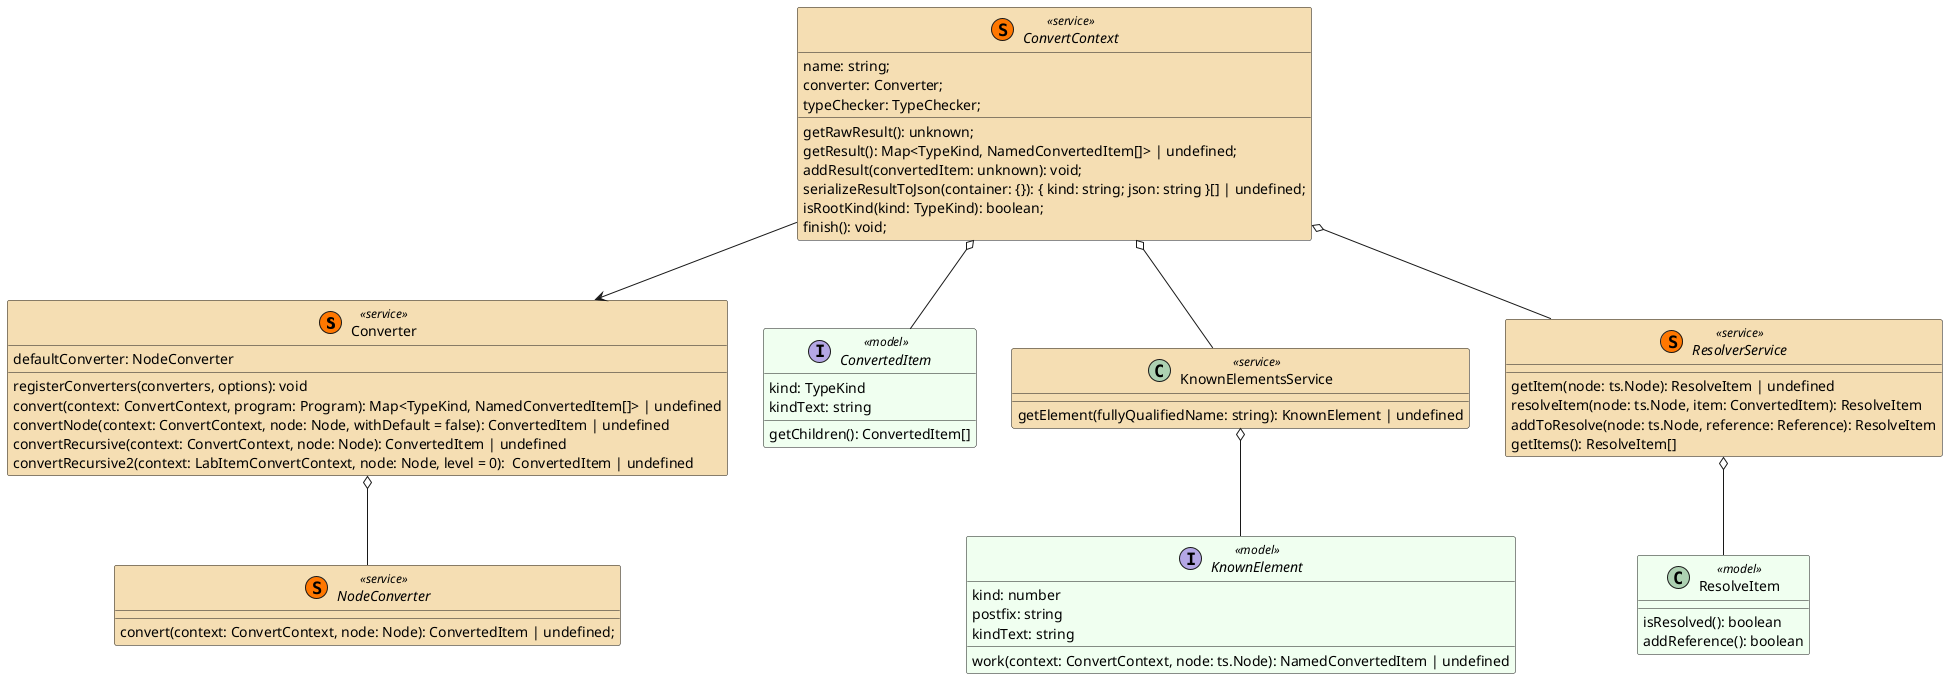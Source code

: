 @startuml Converters class diagram

set namespaceSeparator ::
skinparam class {
    BackgroundColor<<model>> HoneyDew
    BackgroundColor<<service>> Wheat
    BackgroundColor<<dispatch>> Technology
}

class Converter <<(S,#FF7700) service>> {

    defaultConverter: NodeConverter
    registerConverters(converters, options): void
    convert(context: ConvertContext, program: Program): Map<TypeKind, NamedConvertedItem[]> | undefined
    convertNode(context: ConvertContext, node: Node, withDefault = false): ConvertedItem | undefined
    convertRecursive(context: ConvertContext, node: Node): ConvertedItem | undefined
    convertRecursive2(context: LabItemConvertContext, node: Node, level = 0):  ConvertedItem | undefined

}

interface ConvertedItem <<model>> {
    kind: TypeKind
    kindText: string
    getChildren(): ConvertedItem[]

}

interface ConvertContext <<(S,#FF7700) service>>{
    getRawResult(): unknown;
    name: string;
    converter: Converter;
    typeChecker: TypeChecker;
    getResult(): Map<TypeKind, NamedConvertedItem[]> | undefined;
    addResult(convertedItem: unknown): void;
    serializeResultToJson(container: {}): { kind: string; json: string }[] | undefined;
    isRootKind(kind: TypeKind): boolean;
    finish(): void;
}

ConvertContext --> Converter
ConvertContext o-- ConvertedItem

interface NodeConverter <<(S,#FF7700) service>>{
   convert(context: ConvertContext, node: Node): ConvertedItem | undefined;
}

Converter o-- NodeConverter

interface KnownElement <<model>> {
    kind: number
    postfix: string
    kindText: string

    work(context: ConvertContext, node: ts.Node): NamedConvertedItem | undefined
}

class KnownElementsService <<service>> {
    getElement(fullyQualifiedName: string): KnownElement | undefined
}

KnownElementsService o-- KnownElement

class ResolveItem <<model>> {
    isResolved(): boolean
    addReference(): boolean
}

interface ResolverService <<(S,#FF7700) service>>{
    getItem(node: ts.Node): ResolveItem | undefined
    resolveItem(node: ts.Node, item: ConvertedItem): ResolveItem
    addToResolve(node: ts.Node, reference: Reference): ResolveItem
    getItems(): ResolveItem[]
}

ResolverService o-- ResolveItem

ConvertContext o-- KnownElementsService
ConvertContext o-- ResolverService

@enduml
